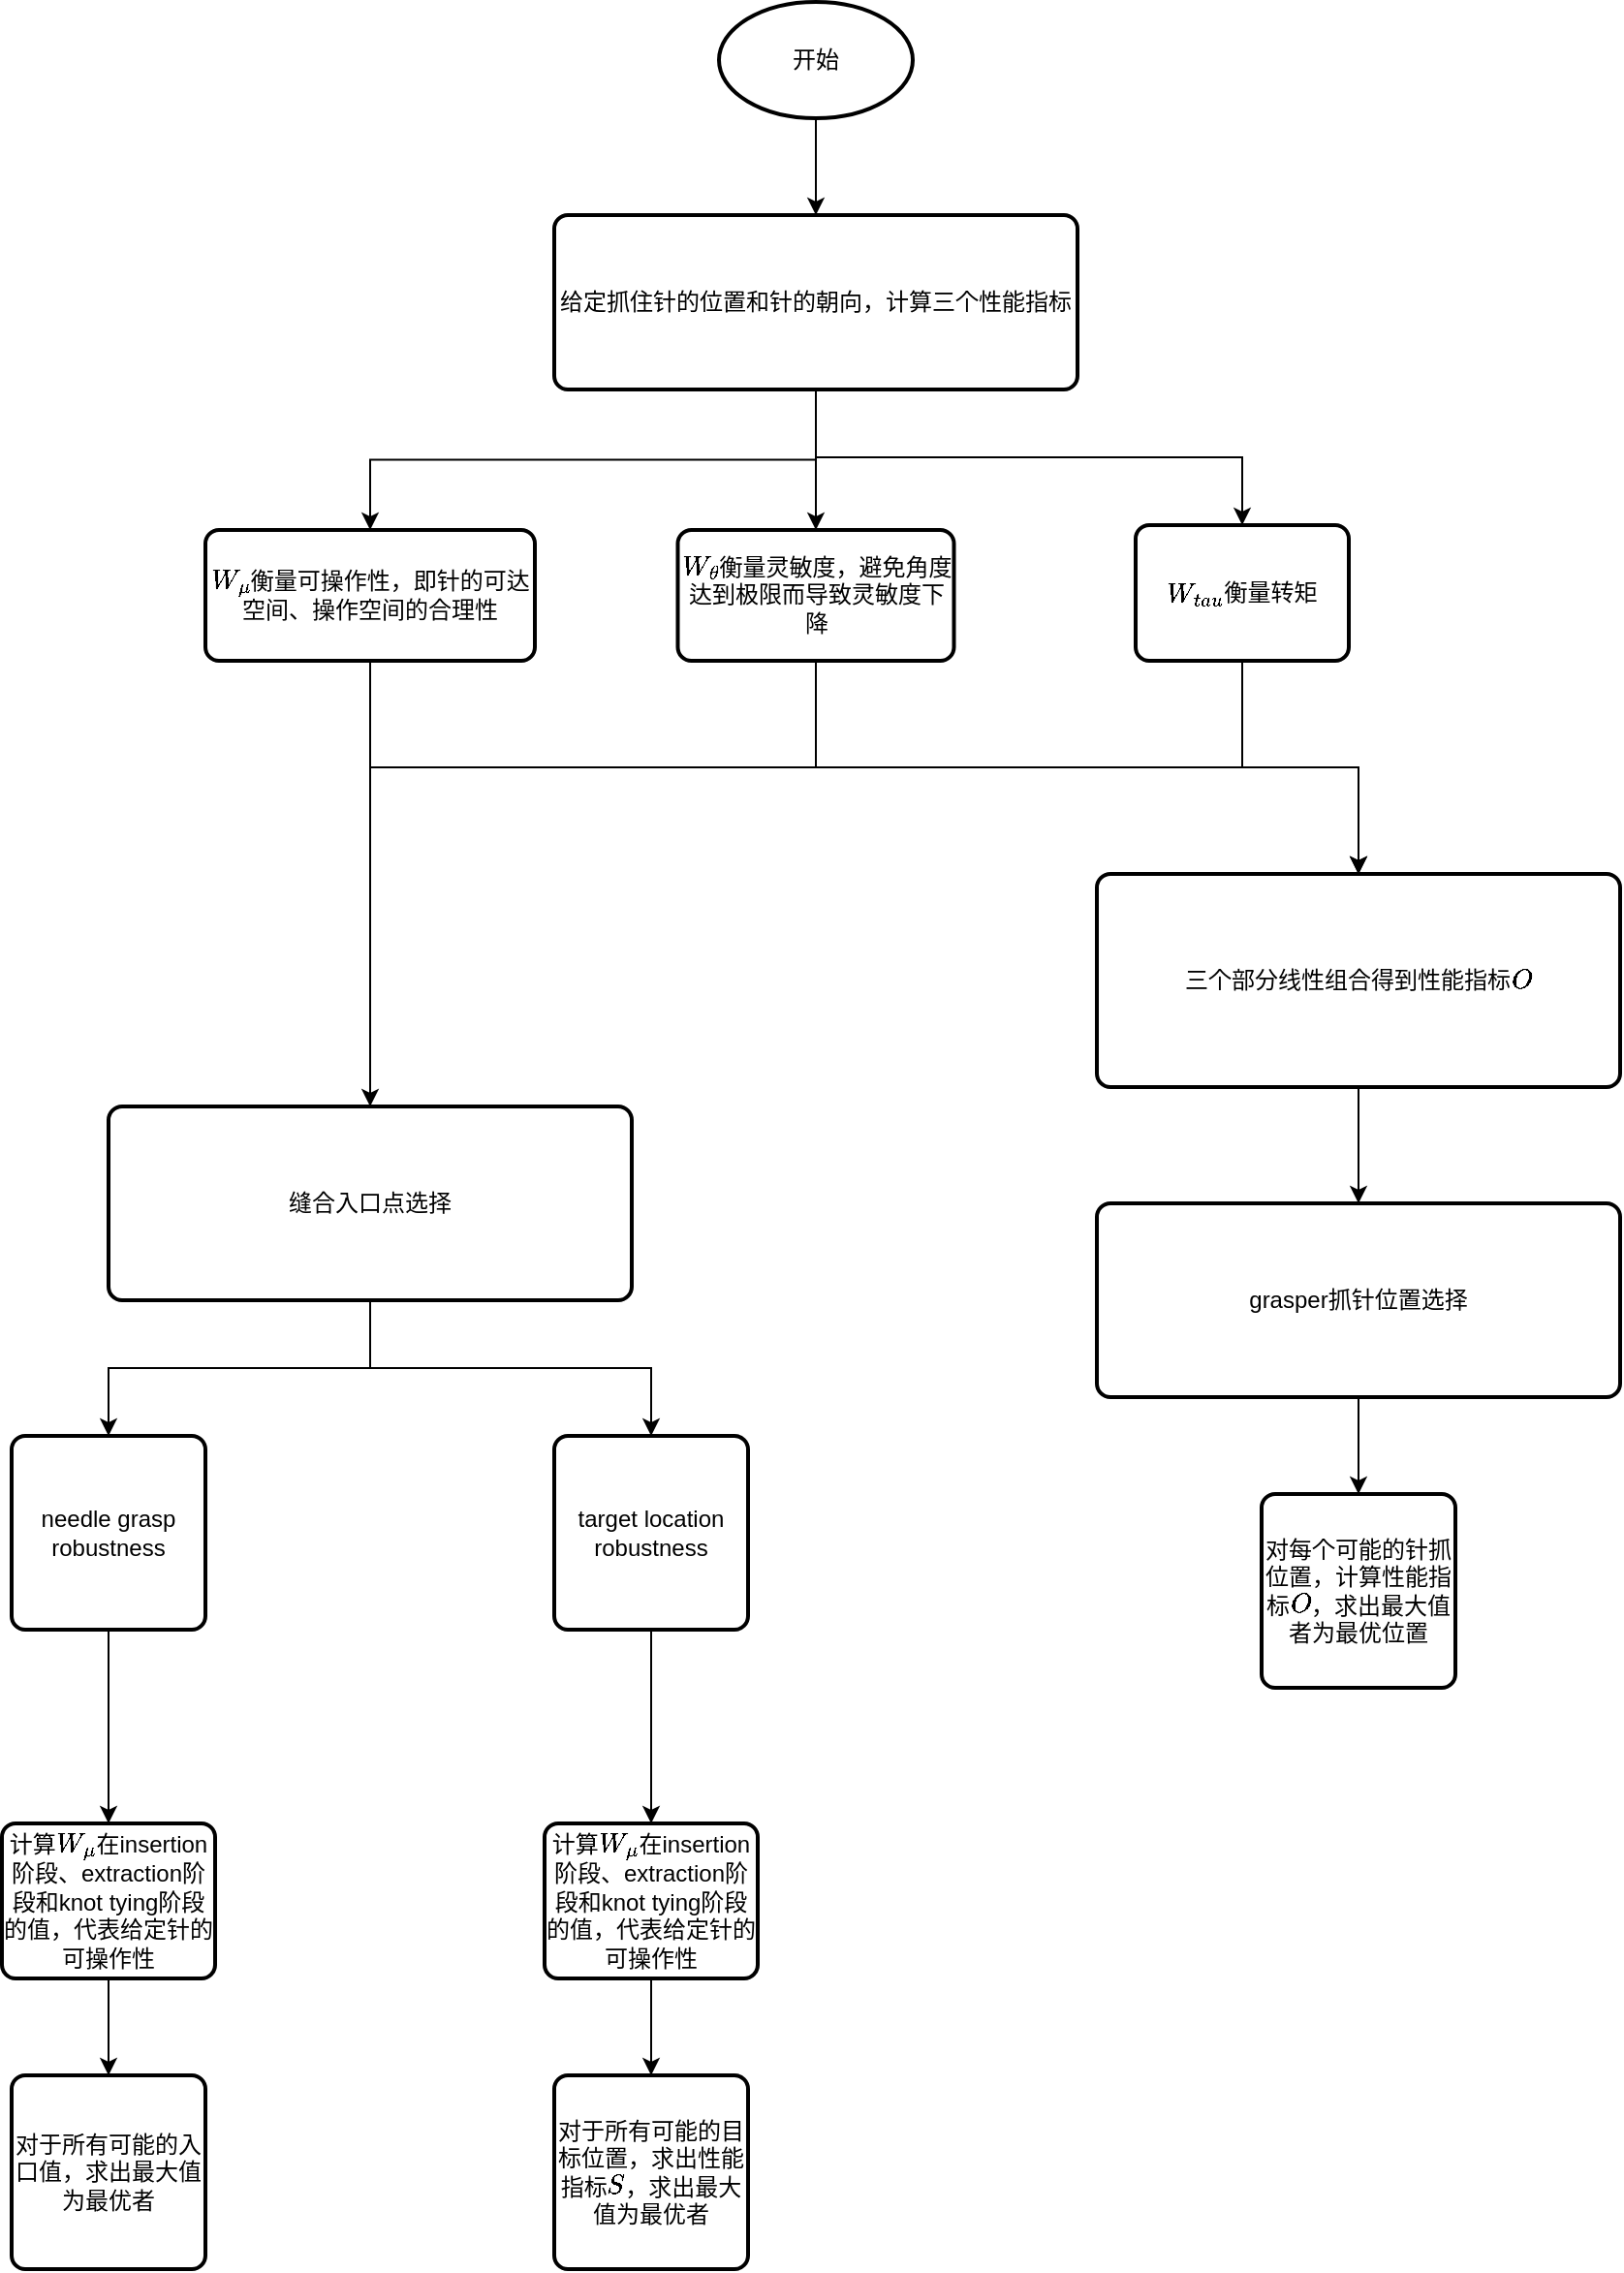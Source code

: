 <mxfile version="21.8.1" type="github">
  <diagram name="第 1 页" id="eGQYAnPUL8QZylnuPs7z">
    <mxGraphModel dx="1221" dy="630" grid="1" gridSize="10" guides="1" tooltips="1" connect="1" arrows="1" fold="1" page="1" pageScale="1" pageWidth="3300" pageHeight="4681" math="1" shadow="0">
      <root>
        <mxCell id="0" />
        <mxCell id="1" parent="0" />
        <mxCell id="VXAlaiL4U9Pdzu3FPUAU-9" style="edgeStyle=orthogonalEdgeStyle;rounded=0;orthogonalLoop=1;jettySize=auto;html=1;exitX=0.5;exitY=1;exitDx=0;exitDy=0;exitPerimeter=0;" edge="1" parent="1" source="VXAlaiL4U9Pdzu3FPUAU-1" target="VXAlaiL4U9Pdzu3FPUAU-2">
          <mxGeometry relative="1" as="geometry" />
        </mxCell>
        <mxCell id="VXAlaiL4U9Pdzu3FPUAU-1" value="开始" style="strokeWidth=2;html=1;shape=mxgraph.flowchart.start_1;whiteSpace=wrap;" vertex="1" parent="1">
          <mxGeometry x="395" y="90" width="100" height="60" as="geometry" />
        </mxCell>
        <mxCell id="VXAlaiL4U9Pdzu3FPUAU-69" style="edgeStyle=orthogonalEdgeStyle;rounded=0;orthogonalLoop=1;jettySize=auto;html=1;exitX=0.5;exitY=1;exitDx=0;exitDy=0;entryX=0.5;entryY=0;entryDx=0;entryDy=0;" edge="1" parent="1" source="VXAlaiL4U9Pdzu3FPUAU-2" target="VXAlaiL4U9Pdzu3FPUAU-68">
          <mxGeometry relative="1" as="geometry" />
        </mxCell>
        <mxCell id="VXAlaiL4U9Pdzu3FPUAU-70" style="edgeStyle=orthogonalEdgeStyle;rounded=0;orthogonalLoop=1;jettySize=auto;html=1;exitX=0.5;exitY=1;exitDx=0;exitDy=0;entryX=0.5;entryY=0;entryDx=0;entryDy=0;" edge="1" parent="1" source="VXAlaiL4U9Pdzu3FPUAU-2" target="VXAlaiL4U9Pdzu3FPUAU-65">
          <mxGeometry relative="1" as="geometry" />
        </mxCell>
        <mxCell id="VXAlaiL4U9Pdzu3FPUAU-71" style="edgeStyle=orthogonalEdgeStyle;rounded=0;orthogonalLoop=1;jettySize=auto;html=1;exitX=0.5;exitY=1;exitDx=0;exitDy=0;entryX=0.5;entryY=0;entryDx=0;entryDy=0;" edge="1" parent="1" source="VXAlaiL4U9Pdzu3FPUAU-2" target="VXAlaiL4U9Pdzu3FPUAU-66">
          <mxGeometry relative="1" as="geometry" />
        </mxCell>
        <mxCell id="VXAlaiL4U9Pdzu3FPUAU-2" value="给定抓住针的位置和针的朝向，计算三个性能指标" style="rounded=1;whiteSpace=wrap;html=1;absoluteArcSize=1;arcSize=14;strokeWidth=2;" vertex="1" parent="1">
          <mxGeometry x="310" y="200" width="270" height="90" as="geometry" />
        </mxCell>
        <mxCell id="VXAlaiL4U9Pdzu3FPUAU-92" style="edgeStyle=orthogonalEdgeStyle;rounded=0;orthogonalLoop=1;jettySize=auto;html=1;exitX=0.5;exitY=1;exitDx=0;exitDy=0;" edge="1" parent="1" source="VXAlaiL4U9Pdzu3FPUAU-4" target="VXAlaiL4U9Pdzu3FPUAU-78">
          <mxGeometry relative="1" as="geometry" />
        </mxCell>
        <mxCell id="VXAlaiL4U9Pdzu3FPUAU-93" style="edgeStyle=orthogonalEdgeStyle;rounded=0;orthogonalLoop=1;jettySize=auto;html=1;exitX=0.5;exitY=1;exitDx=0;exitDy=0;entryX=0.5;entryY=0;entryDx=0;entryDy=0;" edge="1" parent="1" source="VXAlaiL4U9Pdzu3FPUAU-4" target="VXAlaiL4U9Pdzu3FPUAU-79">
          <mxGeometry relative="1" as="geometry" />
        </mxCell>
        <mxCell id="VXAlaiL4U9Pdzu3FPUAU-4" value="缝合入口点选择" style="rounded=1;whiteSpace=wrap;html=1;absoluteArcSize=1;arcSize=14;strokeWidth=2;" vertex="1" parent="1">
          <mxGeometry x="80" y="660" width="270" height="100" as="geometry" />
        </mxCell>
        <mxCell id="VXAlaiL4U9Pdzu3FPUAU-89" style="edgeStyle=orthogonalEdgeStyle;rounded=0;orthogonalLoop=1;jettySize=auto;html=1;entryX=0.5;entryY=0;entryDx=0;entryDy=0;" edge="1" parent="1" source="VXAlaiL4U9Pdzu3FPUAU-6" target="VXAlaiL4U9Pdzu3FPUAU-76">
          <mxGeometry relative="1" as="geometry" />
        </mxCell>
        <mxCell id="VXAlaiL4U9Pdzu3FPUAU-6" value="三个部分线性组合得到性能指标\(O\)" style="rounded=1;whiteSpace=wrap;html=1;absoluteArcSize=1;arcSize=14;strokeWidth=2;" vertex="1" parent="1">
          <mxGeometry x="590" y="540" width="270" height="110" as="geometry" />
        </mxCell>
        <mxCell id="VXAlaiL4U9Pdzu3FPUAU-73" style="edgeStyle=orthogonalEdgeStyle;rounded=0;orthogonalLoop=1;jettySize=auto;html=1;exitX=0.5;exitY=1;exitDx=0;exitDy=0;" edge="1" parent="1" source="VXAlaiL4U9Pdzu3FPUAU-65" target="VXAlaiL4U9Pdzu3FPUAU-6">
          <mxGeometry relative="1" as="geometry" />
        </mxCell>
        <mxCell id="VXAlaiL4U9Pdzu3FPUAU-65" value="\(W_{\theta}\)衡量灵敏度，避免角度达到极限而导致灵敏度下降" style="rounded=1;whiteSpace=wrap;html=1;absoluteArcSize=1;arcSize=14;strokeWidth=2;" vertex="1" parent="1">
          <mxGeometry x="373.75" y="362.5" width="142.5" height="67.5" as="geometry" />
        </mxCell>
        <mxCell id="VXAlaiL4U9Pdzu3FPUAU-75" style="edgeStyle=orthogonalEdgeStyle;rounded=0;orthogonalLoop=1;jettySize=auto;html=1;exitX=0.5;exitY=1;exitDx=0;exitDy=0;entryX=0.5;entryY=0;entryDx=0;entryDy=0;" edge="1" parent="1" source="VXAlaiL4U9Pdzu3FPUAU-66" target="VXAlaiL4U9Pdzu3FPUAU-6">
          <mxGeometry relative="1" as="geometry" />
        </mxCell>
        <mxCell id="VXAlaiL4U9Pdzu3FPUAU-66" value="\(W_{tau}\)衡量转矩" style="rounded=1;whiteSpace=wrap;html=1;absoluteArcSize=1;arcSize=14;strokeWidth=2;" vertex="1" parent="1">
          <mxGeometry x="610" y="360" width="110" height="70" as="geometry" />
        </mxCell>
        <mxCell id="VXAlaiL4U9Pdzu3FPUAU-72" style="edgeStyle=orthogonalEdgeStyle;rounded=0;orthogonalLoop=1;jettySize=auto;html=1;exitX=0.5;exitY=1;exitDx=0;exitDy=0;entryX=0.5;entryY=0;entryDx=0;entryDy=0;" edge="1" parent="1" source="VXAlaiL4U9Pdzu3FPUAU-68" target="VXAlaiL4U9Pdzu3FPUAU-6">
          <mxGeometry relative="1" as="geometry" />
        </mxCell>
        <mxCell id="VXAlaiL4U9Pdzu3FPUAU-91" style="edgeStyle=orthogonalEdgeStyle;rounded=0;orthogonalLoop=1;jettySize=auto;html=1;exitX=0.5;exitY=1;exitDx=0;exitDy=0;entryX=0.5;entryY=0;entryDx=0;entryDy=0;" edge="1" parent="1" source="VXAlaiL4U9Pdzu3FPUAU-68" target="VXAlaiL4U9Pdzu3FPUAU-4">
          <mxGeometry relative="1" as="geometry" />
        </mxCell>
        <mxCell id="VXAlaiL4U9Pdzu3FPUAU-68" value="\(W_{\mu}\)衡量可操作性，即针的可达空间、操作空间的合理性" style="rounded=1;whiteSpace=wrap;html=1;absoluteArcSize=1;arcSize=14;strokeWidth=2;" vertex="1" parent="1">
          <mxGeometry x="130" y="362.5" width="170" height="67.5" as="geometry" />
        </mxCell>
        <mxCell id="VXAlaiL4U9Pdzu3FPUAU-90" style="edgeStyle=orthogonalEdgeStyle;rounded=0;orthogonalLoop=1;jettySize=auto;html=1;exitX=0.5;exitY=1;exitDx=0;exitDy=0;" edge="1" parent="1" source="VXAlaiL4U9Pdzu3FPUAU-76" target="VXAlaiL4U9Pdzu3FPUAU-77">
          <mxGeometry relative="1" as="geometry" />
        </mxCell>
        <mxCell id="VXAlaiL4U9Pdzu3FPUAU-76" value="grasper抓针位置选择" style="rounded=1;whiteSpace=wrap;html=1;absoluteArcSize=1;arcSize=14;strokeWidth=2;" vertex="1" parent="1">
          <mxGeometry x="590" y="710" width="270" height="100" as="geometry" />
        </mxCell>
        <mxCell id="VXAlaiL4U9Pdzu3FPUAU-77" value="对每个可能的针抓位置，计算性能指标\(O\)，求出最大值者为最优位置" style="rounded=1;whiteSpace=wrap;html=1;absoluteArcSize=1;arcSize=14;strokeWidth=2;" vertex="1" parent="1">
          <mxGeometry x="675" y="860" width="100" height="100" as="geometry" />
        </mxCell>
        <mxCell id="VXAlaiL4U9Pdzu3FPUAU-84" style="edgeStyle=orthogonalEdgeStyle;rounded=0;orthogonalLoop=1;jettySize=auto;html=1;entryX=0.5;entryY=0;entryDx=0;entryDy=0;" edge="1" parent="1" source="VXAlaiL4U9Pdzu3FPUAU-78" target="VXAlaiL4U9Pdzu3FPUAU-80">
          <mxGeometry relative="1" as="geometry" />
        </mxCell>
        <mxCell id="VXAlaiL4U9Pdzu3FPUAU-78" value="needle grasp robustness" style="rounded=1;whiteSpace=wrap;html=1;absoluteArcSize=1;arcSize=14;strokeWidth=2;" vertex="1" parent="1">
          <mxGeometry x="30" y="830" width="100" height="100" as="geometry" />
        </mxCell>
        <mxCell id="VXAlaiL4U9Pdzu3FPUAU-86" style="edgeStyle=orthogonalEdgeStyle;rounded=0;orthogonalLoop=1;jettySize=auto;html=1;exitX=0.5;exitY=1;exitDx=0;exitDy=0;entryX=0.5;entryY=0;entryDx=0;entryDy=0;" edge="1" parent="1" source="VXAlaiL4U9Pdzu3FPUAU-79" target="VXAlaiL4U9Pdzu3FPUAU-83">
          <mxGeometry relative="1" as="geometry" />
        </mxCell>
        <mxCell id="VXAlaiL4U9Pdzu3FPUAU-79" value="target location robustness" style="rounded=1;whiteSpace=wrap;html=1;absoluteArcSize=1;arcSize=14;strokeWidth=2;" vertex="1" parent="1">
          <mxGeometry x="310" y="830" width="100" height="100" as="geometry" />
        </mxCell>
        <mxCell id="VXAlaiL4U9Pdzu3FPUAU-87" style="edgeStyle=orthogonalEdgeStyle;rounded=0;orthogonalLoop=1;jettySize=auto;html=1;exitX=0.5;exitY=1;exitDx=0;exitDy=0;entryX=0.5;entryY=0;entryDx=0;entryDy=0;" edge="1" parent="1" source="VXAlaiL4U9Pdzu3FPUAU-80" target="VXAlaiL4U9Pdzu3FPUAU-81">
          <mxGeometry relative="1" as="geometry" />
        </mxCell>
        <mxCell id="VXAlaiL4U9Pdzu3FPUAU-80" value="计算\(W_{\mu}\)在insertion阶段、extraction阶段和knot tying阶段的值，代表给定针的可操作性" style="rounded=1;whiteSpace=wrap;html=1;absoluteArcSize=1;arcSize=14;strokeWidth=2;" vertex="1" parent="1">
          <mxGeometry x="25" y="1030" width="110" height="80" as="geometry" />
        </mxCell>
        <mxCell id="VXAlaiL4U9Pdzu3FPUAU-81" value="对于所有可能的入口值，求出最大值为最优者" style="rounded=1;whiteSpace=wrap;html=1;absoluteArcSize=1;arcSize=14;strokeWidth=2;" vertex="1" parent="1">
          <mxGeometry x="30" y="1160" width="100" height="100" as="geometry" />
        </mxCell>
        <mxCell id="VXAlaiL4U9Pdzu3FPUAU-82" value="对于所有可能的目标位置，求出性能指标\(S\)，求出最大值为最优者" style="rounded=1;whiteSpace=wrap;html=1;absoluteArcSize=1;arcSize=14;strokeWidth=2;" vertex="1" parent="1">
          <mxGeometry x="310" y="1160" width="100" height="100" as="geometry" />
        </mxCell>
        <mxCell id="VXAlaiL4U9Pdzu3FPUAU-88" style="edgeStyle=orthogonalEdgeStyle;rounded=0;orthogonalLoop=1;jettySize=auto;html=1;exitX=0.5;exitY=1;exitDx=0;exitDy=0;" edge="1" parent="1" source="VXAlaiL4U9Pdzu3FPUAU-83" target="VXAlaiL4U9Pdzu3FPUAU-82">
          <mxGeometry relative="1" as="geometry" />
        </mxCell>
        <mxCell id="VXAlaiL4U9Pdzu3FPUAU-83" value="计算\(W_{\mu}\)在insertion阶段、extraction阶段和knot tying阶段的值，代表给定针的可操作性" style="rounded=1;whiteSpace=wrap;html=1;absoluteArcSize=1;arcSize=14;strokeWidth=2;" vertex="1" parent="1">
          <mxGeometry x="305" y="1030" width="110" height="80" as="geometry" />
        </mxCell>
      </root>
    </mxGraphModel>
  </diagram>
</mxfile>
